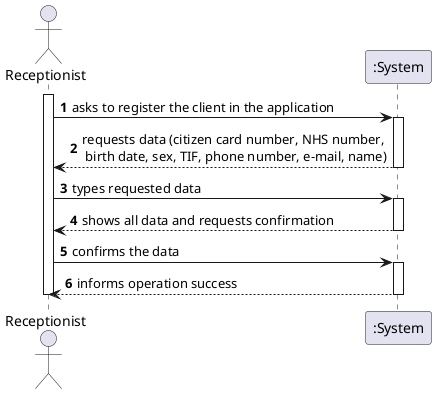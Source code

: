 @startuml
autonumber
actor "Receptionist" as OE

activate OE
OE -> ":System" : asks to register the client in the application
activate ":System"
":System" --> OE : requests data (citizen card number, NHS number,\n birth date, sex, TIF, phone number, e-mail, name)
deactivate ":System"

OE -> ":System" : types requested data
activate ":System"
":System" --> OE : shows all data and requests confirmation
deactivate ":System"

OE -> ":System" : confirms the data
activate ":System"
":System" --> OE : informs operation success
deactivate ":System"

deactivate OE

@enduml